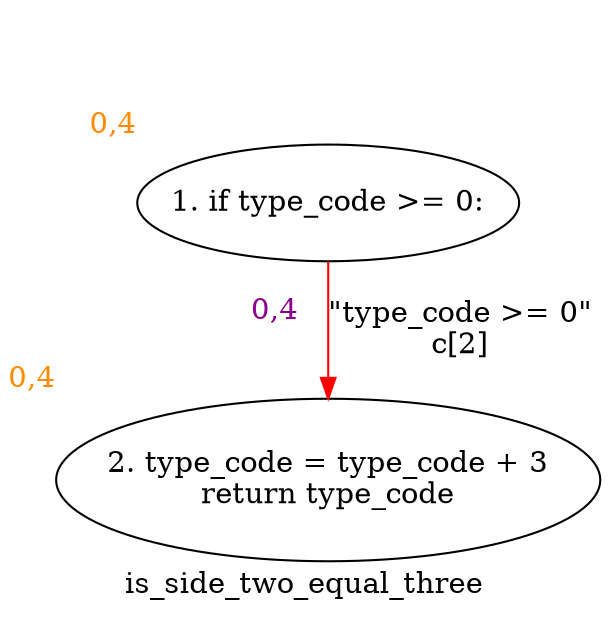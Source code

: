 digraph clusteris_side_two_equal_three {
	graph [bb="0,0,261.55,241",
		label=is_side_two_equal_three,
		lheight=0.22,
		lp="130.78,11.875",
		lwidth=1.93,
		xlabel=<<br></br><br></br><br></br><font color='darkorange'>-1,-1</font>>
	];
	node [label="\N",
		xlabel=<<br></br><br></br><br></br><font color='darkorange'>-1,-1</font>>
	];
	1	[height=0.77585,
		label="1. if type_code >= 0:",
		pos="139.4,197.31",
		width=2.3619,
		xlabel=<<br></br><br></br><br></br><font color='darkorange'>0,4</font>>,
		xlp="45.748,233.12"];
	2	[height=1.0852,
		label="2. type_code = type_code + 3
return type_code",
		pos="139.4,62.817",
		width=3.3931,
		xlabel=<<br></br><br></br><br></br><font color='darkorange'>0,4</font>>,
		xlp="8.625,109.76"];
	1 -> 2	[color=red,
		label="\"type_code >= 0\"\nc[2]",
		label_bgcolor=white,
		lp="190.4,135.63",
		pos="e,139.4,102.22 139.4,169.18 139.4,153.19 139.4,132.47 139.4,113.64",
		xlabel=<<font color='darkmagenta'><br/>  0,4   <br/></font>>,
		xlp="121.4,143.6"];
}

